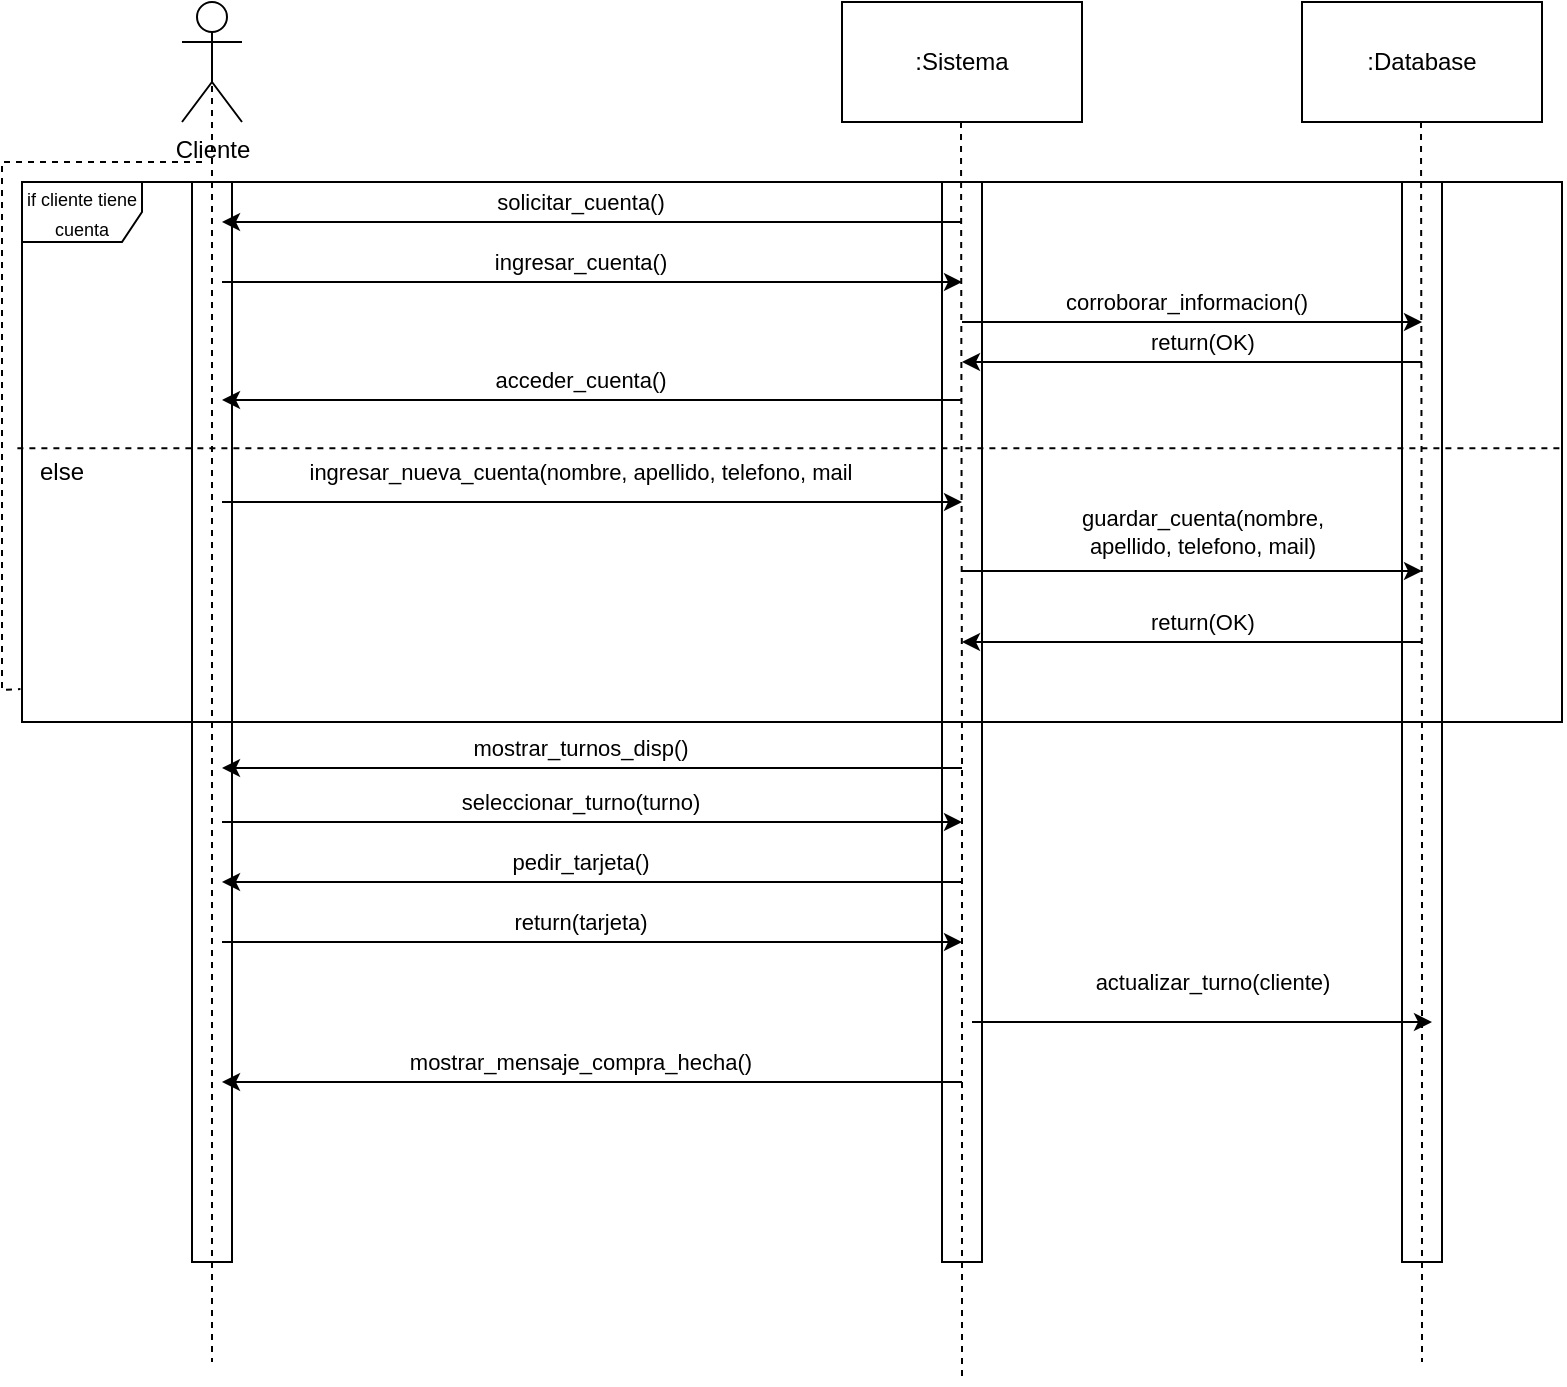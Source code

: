 <mxfile version="21.6.1" type="google">
  <diagram name="Página-1" id="zJNp_BYGQYjwTKhA13KT">
    <mxGraphModel grid="1" page="1" gridSize="10" guides="1" tooltips="1" connect="1" arrows="1" fold="1" pageScale="1" pageWidth="827" pageHeight="1169" math="0" shadow="0">
      <root>
        <mxCell id="0" />
        <mxCell id="1" parent="0" />
        <mxCell id="e_UEM4eLFmaAJItQuzwR-1" value="Cliente" style="shape=umlActor;verticalLabelPosition=bottom;verticalAlign=top;html=1;outlineConnect=0;" vertex="1" parent="1">
          <mxGeometry x="200" y="200" width="30" height="60" as="geometry" />
        </mxCell>
        <mxCell id="e_UEM4eLFmaAJItQuzwR-2" value=":Sistema" style="rounded=0;whiteSpace=wrap;html=1;" vertex="1" parent="1">
          <mxGeometry x="530" y="200" width="120" height="60" as="geometry" />
        </mxCell>
        <mxCell id="e_UEM4eLFmaAJItQuzwR-3" value="" style="rounded=0;whiteSpace=wrap;html=1;" vertex="1" parent="1">
          <mxGeometry x="205" y="290" width="20" height="540" as="geometry" />
        </mxCell>
        <mxCell id="e_UEM4eLFmaAJItQuzwR-4" value="" style="rounded=0;whiteSpace=wrap;html=1;" vertex="1" parent="1">
          <mxGeometry x="580" y="290" width="20" height="540" as="geometry" />
        </mxCell>
        <mxCell id="e_UEM4eLFmaAJItQuzwR-5" style="edgeStyle=orthogonalEdgeStyle;rounded=0;orthogonalLoop=1;jettySize=auto;html=1;exitX=0.5;exitY=0.5;exitDx=0;exitDy=0;exitPerimeter=0;dashed=1;endArrow=none;endFill=0;" edge="1" parent="1" source="e_UEM4eLFmaAJItQuzwR-1">
          <mxGeometry relative="1" as="geometry">
            <mxPoint x="215" y="880" as="targetPoint" />
          </mxGeometry>
        </mxCell>
        <mxCell id="e_UEM4eLFmaAJItQuzwR-6" style="edgeStyle=orthogonalEdgeStyle;rounded=0;orthogonalLoop=1;jettySize=auto;html=1;exitX=0.5;exitY=0.5;exitDx=0;exitDy=0;exitPerimeter=0;dashed=1;endArrow=none;endFill=0;" edge="1" parent="1">
          <mxGeometry relative="1" as="geometry">
            <mxPoint x="590" y="890" as="targetPoint" />
            <mxPoint x="589.5" y="260" as="sourcePoint" />
          </mxGeometry>
        </mxCell>
        <mxCell id="e_UEM4eLFmaAJItQuzwR-9" value=":Database" style="rounded=0;whiteSpace=wrap;html=1;" vertex="1" parent="1">
          <mxGeometry x="760" y="200" width="120" height="60" as="geometry" />
        </mxCell>
        <mxCell id="e_UEM4eLFmaAJItQuzwR-10" value="" style="rounded=0;whiteSpace=wrap;html=1;" vertex="1" parent="1">
          <mxGeometry x="810" y="290" width="20" height="540" as="geometry" />
        </mxCell>
        <mxCell id="e_UEM4eLFmaAJItQuzwR-11" style="edgeStyle=orthogonalEdgeStyle;rounded=0;orthogonalLoop=1;jettySize=auto;html=1;exitX=0.5;exitY=0.5;exitDx=0;exitDy=0;exitPerimeter=0;dashed=1;endArrow=none;endFill=0;" edge="1" parent="1">
          <mxGeometry relative="1" as="geometry">
            <mxPoint x="820" y="880" as="targetPoint" />
            <mxPoint x="819.5" y="260" as="sourcePoint" />
          </mxGeometry>
        </mxCell>
        <mxCell id="e_UEM4eLFmaAJItQuzwR-27" value="" style="endArrow=none;html=1;rounded=0;endFill=0;startArrow=classic;startFill=1;" edge="1" parent="1">
          <mxGeometry width="50" height="50" relative="1" as="geometry">
            <mxPoint x="220" y="310" as="sourcePoint" />
            <mxPoint x="590" y="310" as="targetPoint" />
          </mxGeometry>
        </mxCell>
        <mxCell id="e_UEM4eLFmaAJItQuzwR-28" value="solicitar_cuenta()" style="edgeLabel;html=1;align=center;verticalAlign=middle;resizable=0;points=[];" connectable="0" vertex="1" parent="e_UEM4eLFmaAJItQuzwR-27">
          <mxGeometry x="-0.032" y="-1" relative="1" as="geometry">
            <mxPoint y="-11" as="offset" />
          </mxGeometry>
        </mxCell>
        <mxCell id="e_UEM4eLFmaAJItQuzwR-29" value="" style="endArrow=classic;html=1;rounded=0;endFill=1;startArrow=none;startFill=0;" edge="1" parent="1">
          <mxGeometry width="50" height="50" relative="1" as="geometry">
            <mxPoint x="590" y="360" as="sourcePoint" />
            <mxPoint x="820" y="360" as="targetPoint" />
          </mxGeometry>
        </mxCell>
        <mxCell id="e_UEM4eLFmaAJItQuzwR-30" value="corroborar_informacion()" style="edgeLabel;html=1;align=center;verticalAlign=middle;resizable=0;points=[];" connectable="0" vertex="1" parent="e_UEM4eLFmaAJItQuzwR-29">
          <mxGeometry x="-0.032" y="-1" relative="1" as="geometry">
            <mxPoint y="-11" as="offset" />
          </mxGeometry>
        </mxCell>
        <mxCell id="e_UEM4eLFmaAJItQuzwR-31" value="&lt;font style=&quot;font-size: 9px;&quot;&gt;if cliente tiene cuenta&lt;/font&gt;" style="shape=umlFrame;whiteSpace=wrap;html=1;pointerEvents=0;" vertex="1" parent="1">
          <mxGeometry x="120" y="290" width="770" height="270" as="geometry" />
        </mxCell>
        <mxCell id="e_UEM4eLFmaAJItQuzwR-32" value="" style="endArrow=none;dashed=1;html=1;rounded=0;exitX=-0.003;exitY=0.493;exitDx=0;exitDy=0;exitPerimeter=0;entryX=1;entryY=0.493;entryDx=0;entryDy=0;entryPerimeter=0;" edge="1" parent="1" source="e_UEM4eLFmaAJItQuzwR-31" target="e_UEM4eLFmaAJItQuzwR-31">
          <mxGeometry width="50" height="50" relative="1" as="geometry">
            <mxPoint x="410" y="450" as="sourcePoint" />
            <mxPoint x="460" y="400" as="targetPoint" />
          </mxGeometry>
        </mxCell>
        <mxCell id="e_UEM4eLFmaAJItQuzwR-33" value="else" style="text;html=1;strokeColor=none;fillColor=none;align=center;verticalAlign=middle;whiteSpace=wrap;rounded=0;" vertex="1" parent="1">
          <mxGeometry x="110" y="420" width="60" height="30" as="geometry" />
        </mxCell>
        <mxCell id="e_UEM4eLFmaAJItQuzwR-34" value="" style="endArrow=classic;html=1;rounded=0;endFill=1;startArrow=none;startFill=0;" edge="1" parent="1">
          <mxGeometry width="50" height="50" relative="1" as="geometry">
            <mxPoint x="220" y="450" as="sourcePoint" />
            <mxPoint x="590" y="450" as="targetPoint" />
          </mxGeometry>
        </mxCell>
        <mxCell id="e_UEM4eLFmaAJItQuzwR-35" value="&lt;font style=&quot;font-size: 11px;&quot;&gt;ingresar_nueva_cuenta(nombre, apellido, telefono, mail&lt;/font&gt;" style="edgeLabel;html=1;align=center;verticalAlign=middle;resizable=0;points=[];" connectable="0" vertex="1" parent="e_UEM4eLFmaAJItQuzwR-34">
          <mxGeometry x="-0.032" y="-1" relative="1" as="geometry">
            <mxPoint y="-16" as="offset" />
          </mxGeometry>
        </mxCell>
        <mxCell id="e_UEM4eLFmaAJItQuzwR-36" value="" style="endArrow=classic;html=1;rounded=0;endFill=1;startArrow=none;startFill=0;" edge="1" parent="1">
          <mxGeometry width="50" height="50" relative="1" as="geometry">
            <mxPoint x="220" y="340" as="sourcePoint" />
            <mxPoint x="590" y="340" as="targetPoint" />
          </mxGeometry>
        </mxCell>
        <mxCell id="e_UEM4eLFmaAJItQuzwR-37" value="ingresar_cuenta()" style="edgeLabel;html=1;align=center;verticalAlign=middle;resizable=0;points=[];" connectable="0" vertex="1" parent="e_UEM4eLFmaAJItQuzwR-36">
          <mxGeometry x="-0.032" y="-1" relative="1" as="geometry">
            <mxPoint y="-11" as="offset" />
          </mxGeometry>
        </mxCell>
        <mxCell id="e_UEM4eLFmaAJItQuzwR-38" value="" style="endArrow=classic;html=1;rounded=0;" edge="1" parent="1">
          <mxGeometry width="50" height="50" relative="1" as="geometry">
            <mxPoint x="590" y="484.5" as="sourcePoint" />
            <mxPoint x="820" y="484.5" as="targetPoint" />
          </mxGeometry>
        </mxCell>
        <mxCell id="e_UEM4eLFmaAJItQuzwR-39" value="guardar_cuenta(nombre, &lt;br&gt;apellido, telefono, mail)" style="edgeLabel;html=1;align=center;verticalAlign=middle;resizable=0;points=[];" connectable="0" vertex="1" parent="e_UEM4eLFmaAJItQuzwR-38">
          <mxGeometry x="0.019" y="1" relative="1" as="geometry">
            <mxPoint x="3" y="-19" as="offset" />
          </mxGeometry>
        </mxCell>
        <mxCell id="e_UEM4eLFmaAJItQuzwR-40" value="" style="endArrow=classic;html=1;rounded=0;" edge="1" parent="1">
          <mxGeometry width="50" height="50" relative="1" as="geometry">
            <mxPoint x="820" y="520" as="sourcePoint" />
            <mxPoint x="590" y="520" as="targetPoint" />
          </mxGeometry>
        </mxCell>
        <mxCell id="e_UEM4eLFmaAJItQuzwR-41" value="return(OK)" style="edgeLabel;html=1;align=center;verticalAlign=middle;resizable=0;points=[];" connectable="0" vertex="1" parent="1">
          <mxGeometry x="710.001" y="510.0" as="geometry" />
        </mxCell>
        <mxCell id="e_UEM4eLFmaAJItQuzwR-42" value="" style="endArrow=classic;html=1;rounded=0;" edge="1" parent="1">
          <mxGeometry width="50" height="50" relative="1" as="geometry">
            <mxPoint x="820" y="380" as="sourcePoint" />
            <mxPoint x="590" y="380" as="targetPoint" />
          </mxGeometry>
        </mxCell>
        <mxCell id="e_UEM4eLFmaAJItQuzwR-43" value="return(OK)" style="edgeLabel;html=1;align=center;verticalAlign=middle;resizable=0;points=[];" connectable="0" vertex="1" parent="1">
          <mxGeometry x="710.001" y="370.0" as="geometry" />
        </mxCell>
        <mxCell id="e_UEM4eLFmaAJItQuzwR-45" value="" style="endArrow=none;html=1;rounded=0;endFill=0;startArrow=classic;startFill=1;" edge="1" parent="1">
          <mxGeometry width="50" height="50" relative="1" as="geometry">
            <mxPoint x="220" y="399" as="sourcePoint" />
            <mxPoint x="590" y="399" as="targetPoint" />
          </mxGeometry>
        </mxCell>
        <mxCell id="e_UEM4eLFmaAJItQuzwR-46" value="acceder_cuenta()" style="edgeLabel;html=1;align=center;verticalAlign=middle;resizable=0;points=[];" connectable="0" vertex="1" parent="e_UEM4eLFmaAJItQuzwR-45">
          <mxGeometry x="-0.032" y="-1" relative="1" as="geometry">
            <mxPoint y="-11" as="offset" />
          </mxGeometry>
        </mxCell>
        <mxCell id="e_UEM4eLFmaAJItQuzwR-47" value="" style="endArrow=none;dashed=1;html=1;rounded=0;entryX=-0.001;entryY=0.939;entryDx=0;entryDy=0;entryPerimeter=0;" edge="1" parent="1" target="e_UEM4eLFmaAJItQuzwR-31">
          <mxGeometry width="50" height="50" relative="1" as="geometry">
            <mxPoint x="210" y="280" as="sourcePoint" />
            <mxPoint x="190" y="500" as="targetPoint" />
            <Array as="points">
              <mxPoint x="110" y="280" />
              <mxPoint x="110" y="544" />
            </Array>
          </mxGeometry>
        </mxCell>
        <mxCell id="e_UEM4eLFmaAJItQuzwR-49" value="" style="endArrow=none;html=1;rounded=0;endFill=0;startArrow=classic;startFill=1;" edge="1" parent="1">
          <mxGeometry width="50" height="50" relative="1" as="geometry">
            <mxPoint x="220" y="583" as="sourcePoint" />
            <mxPoint x="590" y="583" as="targetPoint" />
          </mxGeometry>
        </mxCell>
        <mxCell id="e_UEM4eLFmaAJItQuzwR-50" value="mostrar_turnos_disp()" style="edgeLabel;html=1;align=center;verticalAlign=middle;resizable=0;points=[];" connectable="0" vertex="1" parent="e_UEM4eLFmaAJItQuzwR-49">
          <mxGeometry x="-0.032" y="-1" relative="1" as="geometry">
            <mxPoint y="-11" as="offset" />
          </mxGeometry>
        </mxCell>
        <mxCell id="e_UEM4eLFmaAJItQuzwR-57" value="" style="endArrow=classic;html=1;rounded=0;endFill=1;startArrow=none;startFill=0;" edge="1" parent="1">
          <mxGeometry width="50" height="50" relative="1" as="geometry">
            <mxPoint x="220" y="610" as="sourcePoint" />
            <mxPoint x="590" y="610" as="targetPoint" />
          </mxGeometry>
        </mxCell>
        <mxCell id="e_UEM4eLFmaAJItQuzwR-58" value="seleccionar_turno(turno)" style="edgeLabel;html=1;align=center;verticalAlign=middle;resizable=0;points=[];" connectable="0" vertex="1" parent="e_UEM4eLFmaAJItQuzwR-57">
          <mxGeometry x="-0.032" y="-1" relative="1" as="geometry">
            <mxPoint y="-11" as="offset" />
          </mxGeometry>
        </mxCell>
        <mxCell id="e_UEM4eLFmaAJItQuzwR-60" value="" style="endArrow=none;html=1;rounded=0;endFill=0;startArrow=classic;startFill=1;" edge="1" parent="1">
          <mxGeometry width="50" height="50" relative="1" as="geometry">
            <mxPoint x="220" y="640" as="sourcePoint" />
            <mxPoint x="590" y="640" as="targetPoint" />
          </mxGeometry>
        </mxCell>
        <mxCell id="e_UEM4eLFmaAJItQuzwR-61" value="pedir_tarjeta()" style="edgeLabel;html=1;align=center;verticalAlign=middle;resizable=0;points=[];" connectable="0" vertex="1" parent="e_UEM4eLFmaAJItQuzwR-60">
          <mxGeometry x="-0.032" y="-1" relative="1" as="geometry">
            <mxPoint y="-11" as="offset" />
          </mxGeometry>
        </mxCell>
        <mxCell id="e_UEM4eLFmaAJItQuzwR-64" value="" style="endArrow=classic;html=1;rounded=0;endFill=1;startArrow=none;startFill=0;" edge="1" parent="1">
          <mxGeometry width="50" height="50" relative="1" as="geometry">
            <mxPoint x="220" y="670" as="sourcePoint" />
            <mxPoint x="590" y="670" as="targetPoint" />
          </mxGeometry>
        </mxCell>
        <mxCell id="e_UEM4eLFmaAJItQuzwR-65" value="return(tarjeta)" style="edgeLabel;html=1;align=center;verticalAlign=middle;resizable=0;points=[];" connectable="0" vertex="1" parent="e_UEM4eLFmaAJItQuzwR-64">
          <mxGeometry x="-0.032" y="-1" relative="1" as="geometry">
            <mxPoint y="-11" as="offset" />
          </mxGeometry>
        </mxCell>
        <mxCell id="e_UEM4eLFmaAJItQuzwR-66" value="" style="endArrow=classic;html=1;rounded=0;" edge="1" parent="1">
          <mxGeometry width="50" height="50" relative="1" as="geometry">
            <mxPoint x="595" y="710" as="sourcePoint" />
            <mxPoint x="825" y="710" as="targetPoint" />
          </mxGeometry>
        </mxCell>
        <mxCell id="e_UEM4eLFmaAJItQuzwR-67" value="actualizar_turno(cliente)" style="edgeLabel;html=1;align=center;verticalAlign=middle;resizable=0;points=[];" connectable="0" vertex="1" parent="e_UEM4eLFmaAJItQuzwR-66">
          <mxGeometry x="0.019" y="1" relative="1" as="geometry">
            <mxPoint x="3" y="-19" as="offset" />
          </mxGeometry>
        </mxCell>
        <mxCell id="e_UEM4eLFmaAJItQuzwR-69" value="" style="endArrow=none;html=1;rounded=0;endFill=0;startArrow=classic;startFill=1;" edge="1" parent="1">
          <mxGeometry width="50" height="50" relative="1" as="geometry">
            <mxPoint x="220" y="740" as="sourcePoint" />
            <mxPoint x="590" y="740" as="targetPoint" />
          </mxGeometry>
        </mxCell>
        <mxCell id="e_UEM4eLFmaAJItQuzwR-70" value="mostrar_mensaje_compra_hecha()" style="edgeLabel;html=1;align=center;verticalAlign=middle;resizable=0;points=[];" connectable="0" vertex="1" parent="e_UEM4eLFmaAJItQuzwR-69">
          <mxGeometry x="-0.032" y="-1" relative="1" as="geometry">
            <mxPoint y="-11" as="offset" />
          </mxGeometry>
        </mxCell>
      </root>
    </mxGraphModel>
  </diagram>
</mxfile>
